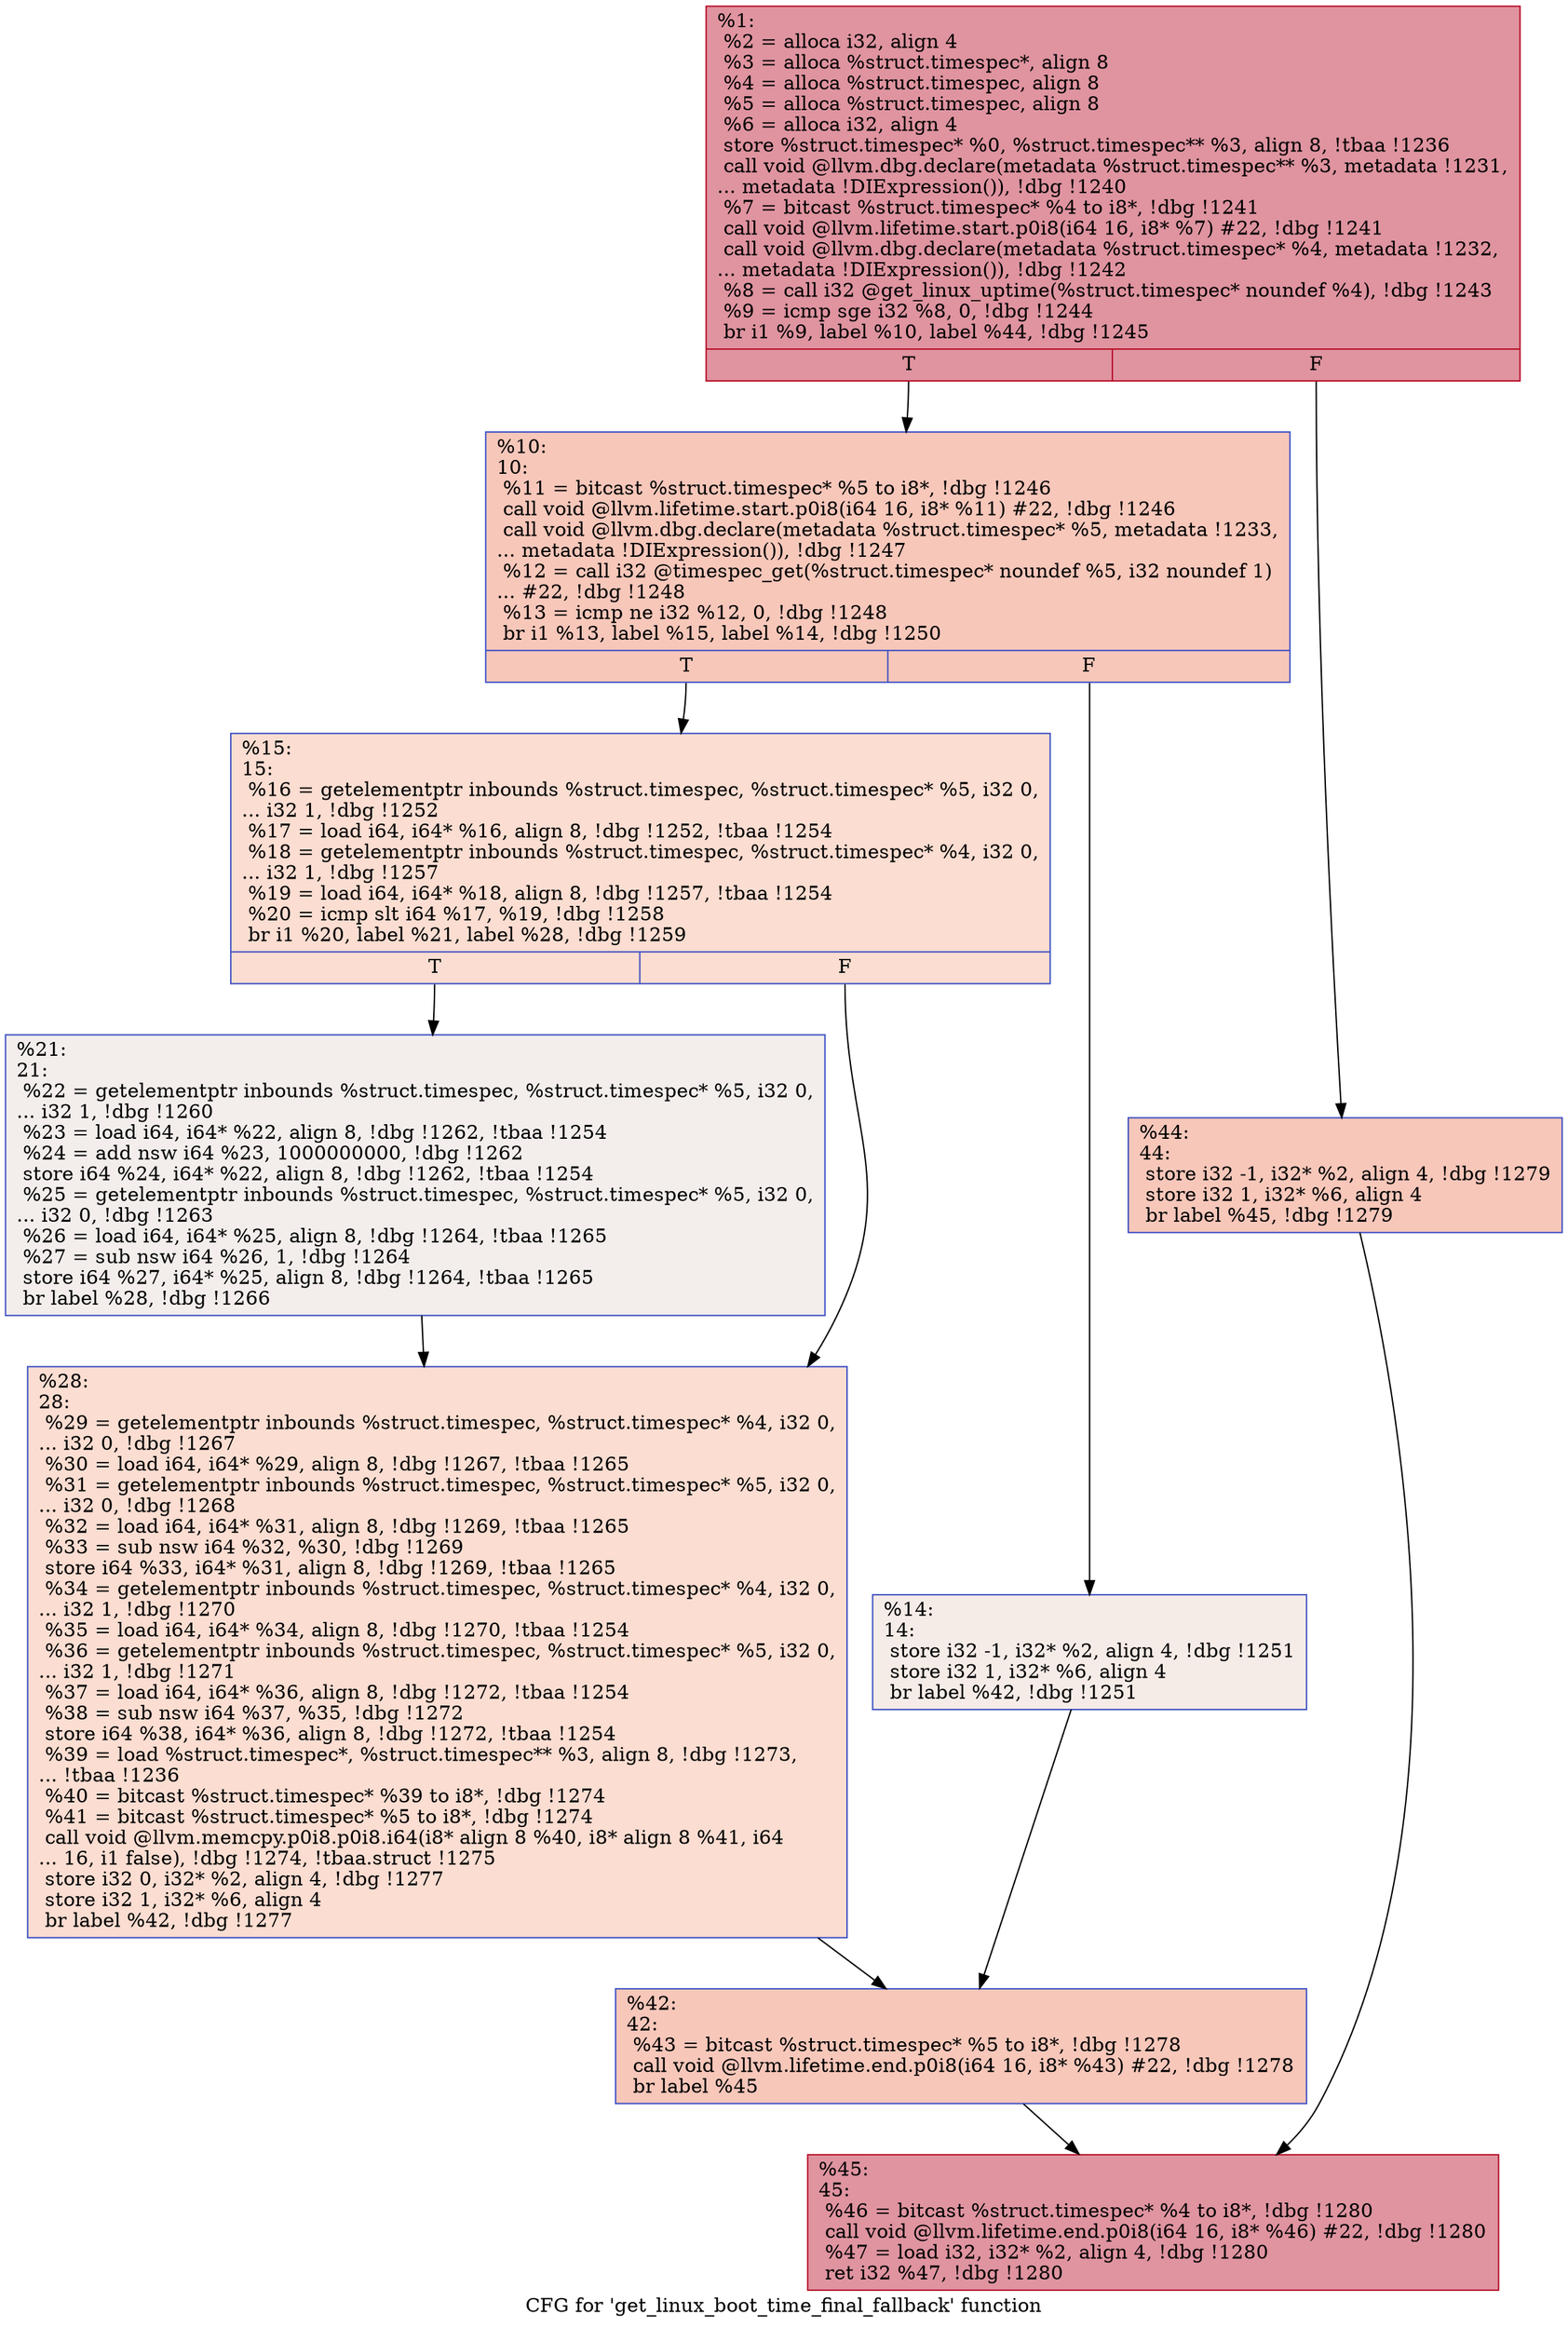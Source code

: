 digraph "CFG for 'get_linux_boot_time_final_fallback' function" {
	label="CFG for 'get_linux_boot_time_final_fallback' function";

	Node0x12a0070 [shape=record,color="#b70d28ff", style=filled, fillcolor="#b70d2870",label="{%1:\l  %2 = alloca i32, align 4\l  %3 = alloca %struct.timespec*, align 8\l  %4 = alloca %struct.timespec, align 8\l  %5 = alloca %struct.timespec, align 8\l  %6 = alloca i32, align 4\l  store %struct.timespec* %0, %struct.timespec** %3, align 8, !tbaa !1236\l  call void @llvm.dbg.declare(metadata %struct.timespec** %3, metadata !1231,\l... metadata !DIExpression()), !dbg !1240\l  %7 = bitcast %struct.timespec* %4 to i8*, !dbg !1241\l  call void @llvm.lifetime.start.p0i8(i64 16, i8* %7) #22, !dbg !1241\l  call void @llvm.dbg.declare(metadata %struct.timespec* %4, metadata !1232,\l... metadata !DIExpression()), !dbg !1242\l  %8 = call i32 @get_linux_uptime(%struct.timespec* noundef %4), !dbg !1243\l  %9 = icmp sge i32 %8, 0, !dbg !1244\l  br i1 %9, label %10, label %44, !dbg !1245\l|{<s0>T|<s1>F}}"];
	Node0x12a0070:s0 -> Node0x12a00c0;
	Node0x12a0070:s1 -> Node0x12a02a0;
	Node0x12a00c0 [shape=record,color="#3d50c3ff", style=filled, fillcolor="#ec7f6370",label="{%10:\l10:                                               \l  %11 = bitcast %struct.timespec* %5 to i8*, !dbg !1246\l  call void @llvm.lifetime.start.p0i8(i64 16, i8* %11) #22, !dbg !1246\l  call void @llvm.dbg.declare(metadata %struct.timespec* %5, metadata !1233,\l... metadata !DIExpression()), !dbg !1247\l  %12 = call i32 @timespec_get(%struct.timespec* noundef %5, i32 noundef 1)\l... #22, !dbg !1248\l  %13 = icmp ne i32 %12, 0, !dbg !1248\l  br i1 %13, label %15, label %14, !dbg !1250\l|{<s0>T|<s1>F}}"];
	Node0x12a00c0:s0 -> Node0x12a0160;
	Node0x12a00c0:s1 -> Node0x12a0110;
	Node0x12a0110 [shape=record,color="#3d50c3ff", style=filled, fillcolor="#ead5c970",label="{%14:\l14:                                               \l  store i32 -1, i32* %2, align 4, !dbg !1251\l  store i32 1, i32* %6, align 4\l  br label %42, !dbg !1251\l}"];
	Node0x12a0110 -> Node0x12a0250;
	Node0x12a0160 [shape=record,color="#3d50c3ff", style=filled, fillcolor="#f7b39670",label="{%15:\l15:                                               \l  %16 = getelementptr inbounds %struct.timespec, %struct.timespec* %5, i32 0,\l... i32 1, !dbg !1252\l  %17 = load i64, i64* %16, align 8, !dbg !1252, !tbaa !1254\l  %18 = getelementptr inbounds %struct.timespec, %struct.timespec* %4, i32 0,\l... i32 1, !dbg !1257\l  %19 = load i64, i64* %18, align 8, !dbg !1257, !tbaa !1254\l  %20 = icmp slt i64 %17, %19, !dbg !1258\l  br i1 %20, label %21, label %28, !dbg !1259\l|{<s0>T|<s1>F}}"];
	Node0x12a0160:s0 -> Node0x12a01b0;
	Node0x12a0160:s1 -> Node0x12a0200;
	Node0x12a01b0 [shape=record,color="#3d50c3ff", style=filled, fillcolor="#e3d9d370",label="{%21:\l21:                                               \l  %22 = getelementptr inbounds %struct.timespec, %struct.timespec* %5, i32 0,\l... i32 1, !dbg !1260\l  %23 = load i64, i64* %22, align 8, !dbg !1262, !tbaa !1254\l  %24 = add nsw i64 %23, 1000000000, !dbg !1262\l  store i64 %24, i64* %22, align 8, !dbg !1262, !tbaa !1254\l  %25 = getelementptr inbounds %struct.timespec, %struct.timespec* %5, i32 0,\l... i32 0, !dbg !1263\l  %26 = load i64, i64* %25, align 8, !dbg !1264, !tbaa !1265\l  %27 = sub nsw i64 %26, 1, !dbg !1264\l  store i64 %27, i64* %25, align 8, !dbg !1264, !tbaa !1265\l  br label %28, !dbg !1266\l}"];
	Node0x12a01b0 -> Node0x12a0200;
	Node0x12a0200 [shape=record,color="#3d50c3ff", style=filled, fillcolor="#f7b39670",label="{%28:\l28:                                               \l  %29 = getelementptr inbounds %struct.timespec, %struct.timespec* %4, i32 0,\l... i32 0, !dbg !1267\l  %30 = load i64, i64* %29, align 8, !dbg !1267, !tbaa !1265\l  %31 = getelementptr inbounds %struct.timespec, %struct.timespec* %5, i32 0,\l... i32 0, !dbg !1268\l  %32 = load i64, i64* %31, align 8, !dbg !1269, !tbaa !1265\l  %33 = sub nsw i64 %32, %30, !dbg !1269\l  store i64 %33, i64* %31, align 8, !dbg !1269, !tbaa !1265\l  %34 = getelementptr inbounds %struct.timespec, %struct.timespec* %4, i32 0,\l... i32 1, !dbg !1270\l  %35 = load i64, i64* %34, align 8, !dbg !1270, !tbaa !1254\l  %36 = getelementptr inbounds %struct.timespec, %struct.timespec* %5, i32 0,\l... i32 1, !dbg !1271\l  %37 = load i64, i64* %36, align 8, !dbg !1272, !tbaa !1254\l  %38 = sub nsw i64 %37, %35, !dbg !1272\l  store i64 %38, i64* %36, align 8, !dbg !1272, !tbaa !1254\l  %39 = load %struct.timespec*, %struct.timespec** %3, align 8, !dbg !1273,\l... !tbaa !1236\l  %40 = bitcast %struct.timespec* %39 to i8*, !dbg !1274\l  %41 = bitcast %struct.timespec* %5 to i8*, !dbg !1274\l  call void @llvm.memcpy.p0i8.p0i8.i64(i8* align 8 %40, i8* align 8 %41, i64\l... 16, i1 false), !dbg !1274, !tbaa.struct !1275\l  store i32 0, i32* %2, align 4, !dbg !1277\l  store i32 1, i32* %6, align 4\l  br label %42, !dbg !1277\l}"];
	Node0x12a0200 -> Node0x12a0250;
	Node0x12a0250 [shape=record,color="#3d50c3ff", style=filled, fillcolor="#ec7f6370",label="{%42:\l42:                                               \l  %43 = bitcast %struct.timespec* %5 to i8*, !dbg !1278\l  call void @llvm.lifetime.end.p0i8(i64 16, i8* %43) #22, !dbg !1278\l  br label %45\l}"];
	Node0x12a0250 -> Node0x12a02f0;
	Node0x12a02a0 [shape=record,color="#3d50c3ff", style=filled, fillcolor="#ec7f6370",label="{%44:\l44:                                               \l  store i32 -1, i32* %2, align 4, !dbg !1279\l  store i32 1, i32* %6, align 4\l  br label %45, !dbg !1279\l}"];
	Node0x12a02a0 -> Node0x12a02f0;
	Node0x12a02f0 [shape=record,color="#b70d28ff", style=filled, fillcolor="#b70d2870",label="{%45:\l45:                                               \l  %46 = bitcast %struct.timespec* %4 to i8*, !dbg !1280\l  call void @llvm.lifetime.end.p0i8(i64 16, i8* %46) #22, !dbg !1280\l  %47 = load i32, i32* %2, align 4, !dbg !1280\l  ret i32 %47, !dbg !1280\l}"];
}
